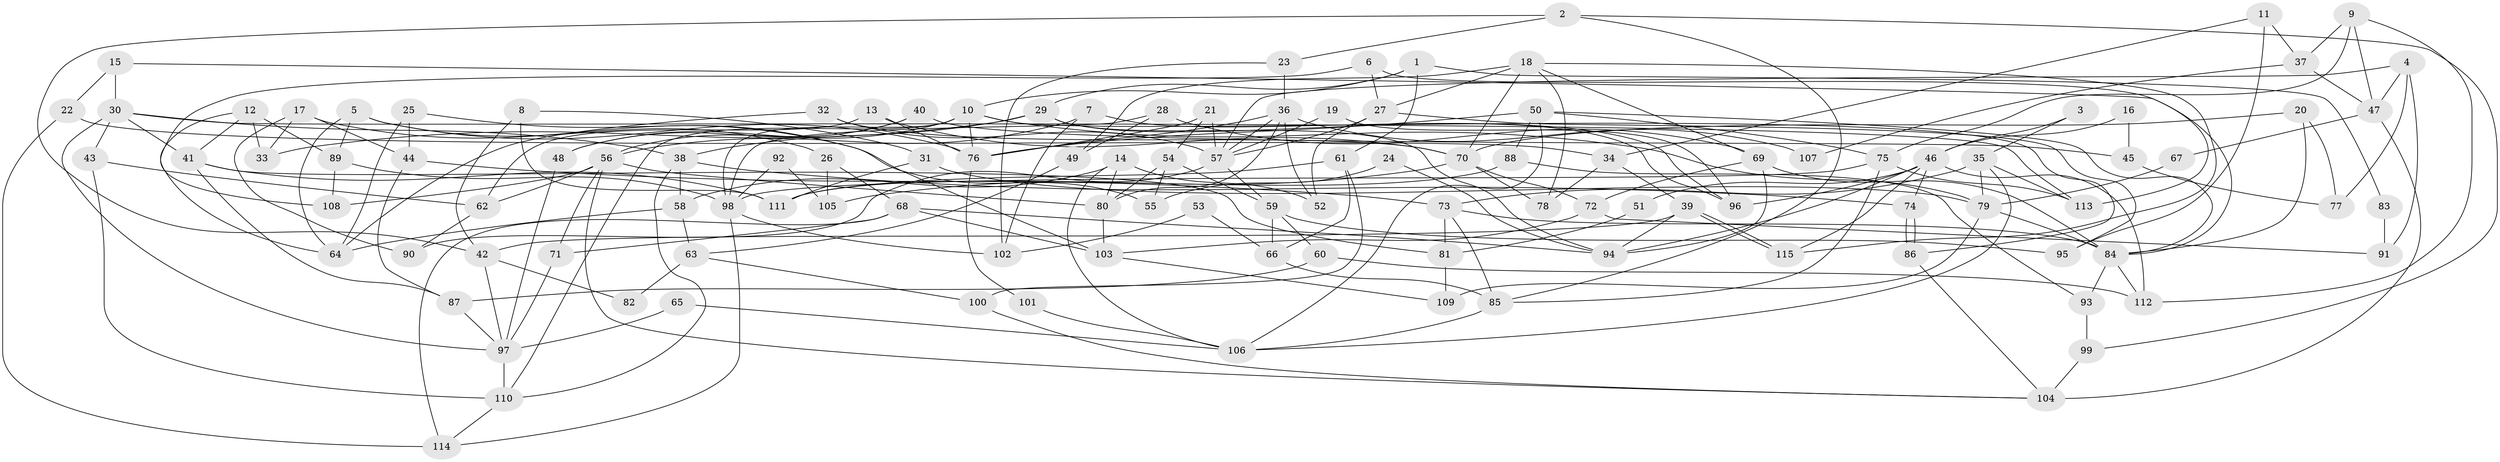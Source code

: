 // coarse degree distribution, {6: 0.1206896551724138, 11: 0.017241379310344827, 3: 0.1896551724137931, 4: 0.15517241379310345, 8: 0.06896551724137931, 7: 0.08620689655172414, 12: 0.017241379310344827, 5: 0.15517241379310345, 9: 0.05172413793103448, 17: 0.017241379310344827, 2: 0.10344827586206896, 10: 0.017241379310344827}
// Generated by graph-tools (version 1.1) at 2025/50/03/04/25 22:50:54]
// undirected, 115 vertices, 230 edges
graph export_dot {
  node [color=gray90,style=filled];
  1;
  2;
  3;
  4;
  5;
  6;
  7;
  8;
  9;
  10;
  11;
  12;
  13;
  14;
  15;
  16;
  17;
  18;
  19;
  20;
  21;
  22;
  23;
  24;
  25;
  26;
  27;
  28;
  29;
  30;
  31;
  32;
  33;
  34;
  35;
  36;
  37;
  38;
  39;
  40;
  41;
  42;
  43;
  44;
  45;
  46;
  47;
  48;
  49;
  50;
  51;
  52;
  53;
  54;
  55;
  56;
  57;
  58;
  59;
  60;
  61;
  62;
  63;
  64;
  65;
  66;
  67;
  68;
  69;
  70;
  71;
  72;
  73;
  74;
  75;
  76;
  77;
  78;
  79;
  80;
  81;
  82;
  83;
  84;
  85;
  86;
  87;
  88;
  89;
  90;
  91;
  92;
  93;
  94;
  95;
  96;
  97;
  98;
  99;
  100;
  101;
  102;
  103;
  104;
  105;
  106;
  107;
  108;
  109;
  110;
  111;
  112;
  113;
  114;
  115;
  1 -- 10;
  1 -- 61;
  1 -- 29;
  1 -- 83;
  2 -- 42;
  2 -- 99;
  2 -- 23;
  2 -- 85;
  3 -- 35;
  3 -- 46;
  4 -- 47;
  4 -- 57;
  4 -- 77;
  4 -- 91;
  5 -- 76;
  5 -- 64;
  5 -- 26;
  5 -- 89;
  6 -- 108;
  6 -- 27;
  6 -- 113;
  7 -- 102;
  7 -- 96;
  7 -- 56;
  8 -- 111;
  8 -- 42;
  8 -- 31;
  9 -- 37;
  9 -- 112;
  9 -- 47;
  9 -- 75;
  10 -- 79;
  10 -- 98;
  10 -- 48;
  10 -- 76;
  10 -- 86;
  10 -- 110;
  11 -- 95;
  11 -- 34;
  11 -- 37;
  12 -- 33;
  12 -- 41;
  12 -- 64;
  12 -- 89;
  13 -- 62;
  13 -- 76;
  13 -- 70;
  14 -- 58;
  14 -- 80;
  14 -- 52;
  14 -- 106;
  15 -- 84;
  15 -- 30;
  15 -- 22;
  16 -- 45;
  16 -- 46;
  17 -- 44;
  17 -- 90;
  17 -- 33;
  17 -- 55;
  18 -- 27;
  18 -- 70;
  18 -- 49;
  18 -- 69;
  18 -- 78;
  18 -- 115;
  19 -- 96;
  19 -- 57;
  20 -- 84;
  20 -- 70;
  20 -- 77;
  21 -- 76;
  21 -- 57;
  21 -- 54;
  22 -- 114;
  22 -- 34;
  23 -- 36;
  23 -- 102;
  24 -- 94;
  24 -- 55;
  25 -- 103;
  25 -- 44;
  25 -- 64;
  26 -- 68;
  26 -- 105;
  27 -- 57;
  27 -- 52;
  27 -- 95;
  28 -- 98;
  28 -- 69;
  28 -- 49;
  29 -- 38;
  29 -- 33;
  29 -- 94;
  29 -- 96;
  30 -- 113;
  30 -- 38;
  30 -- 41;
  30 -- 43;
  30 -- 97;
  31 -- 79;
  31 -- 111;
  32 -- 64;
  32 -- 70;
  32 -- 57;
  34 -- 39;
  34 -- 78;
  35 -- 113;
  35 -- 106;
  35 -- 73;
  35 -- 79;
  36 -- 76;
  36 -- 57;
  36 -- 52;
  36 -- 80;
  36 -- 107;
  37 -- 47;
  37 -- 107;
  38 -- 110;
  38 -- 74;
  38 -- 58;
  39 -- 115;
  39 -- 115;
  39 -- 94;
  39 -- 42;
  40 -- 48;
  40 -- 56;
  40 -- 45;
  41 -- 111;
  41 -- 81;
  41 -- 87;
  42 -- 97;
  42 -- 82;
  43 -- 110;
  43 -- 62;
  44 -- 73;
  44 -- 87;
  45 -- 77;
  46 -- 115;
  46 -- 94;
  46 -- 51;
  46 -- 74;
  46 -- 96;
  46 -- 112;
  47 -- 104;
  47 -- 67;
  48 -- 97;
  49 -- 63;
  50 -- 84;
  50 -- 106;
  50 -- 75;
  50 -- 76;
  50 -- 88;
  51 -- 81;
  53 -- 66;
  53 -- 102;
  54 -- 80;
  54 -- 55;
  54 -- 59;
  56 -- 80;
  56 -- 62;
  56 -- 71;
  56 -- 104;
  56 -- 108;
  57 -- 59;
  57 -- 90;
  58 -- 64;
  58 -- 63;
  59 -- 60;
  59 -- 66;
  59 -- 95;
  60 -- 112;
  60 -- 87;
  61 -- 66;
  61 -- 100;
  61 -- 111;
  62 -- 90;
  63 -- 82;
  63 -- 100;
  65 -- 106;
  65 -- 97;
  66 -- 85;
  67 -- 79;
  68 -- 71;
  68 -- 94;
  68 -- 103;
  68 -- 114;
  69 -- 72;
  69 -- 84;
  69 -- 94;
  70 -- 78;
  70 -- 72;
  70 -- 105;
  71 -- 97;
  72 -- 103;
  72 -- 91;
  73 -- 85;
  73 -- 81;
  73 -- 84;
  74 -- 86;
  74 -- 86;
  75 -- 85;
  75 -- 98;
  75 -- 113;
  76 -- 101;
  79 -- 84;
  79 -- 109;
  80 -- 103;
  81 -- 109;
  83 -- 91;
  84 -- 93;
  84 -- 112;
  85 -- 106;
  86 -- 104;
  87 -- 97;
  88 -- 111;
  88 -- 93;
  89 -- 98;
  89 -- 108;
  92 -- 98;
  92 -- 105;
  93 -- 99;
  97 -- 110;
  98 -- 102;
  98 -- 114;
  99 -- 104;
  100 -- 104;
  101 -- 106;
  103 -- 109;
  110 -- 114;
}
